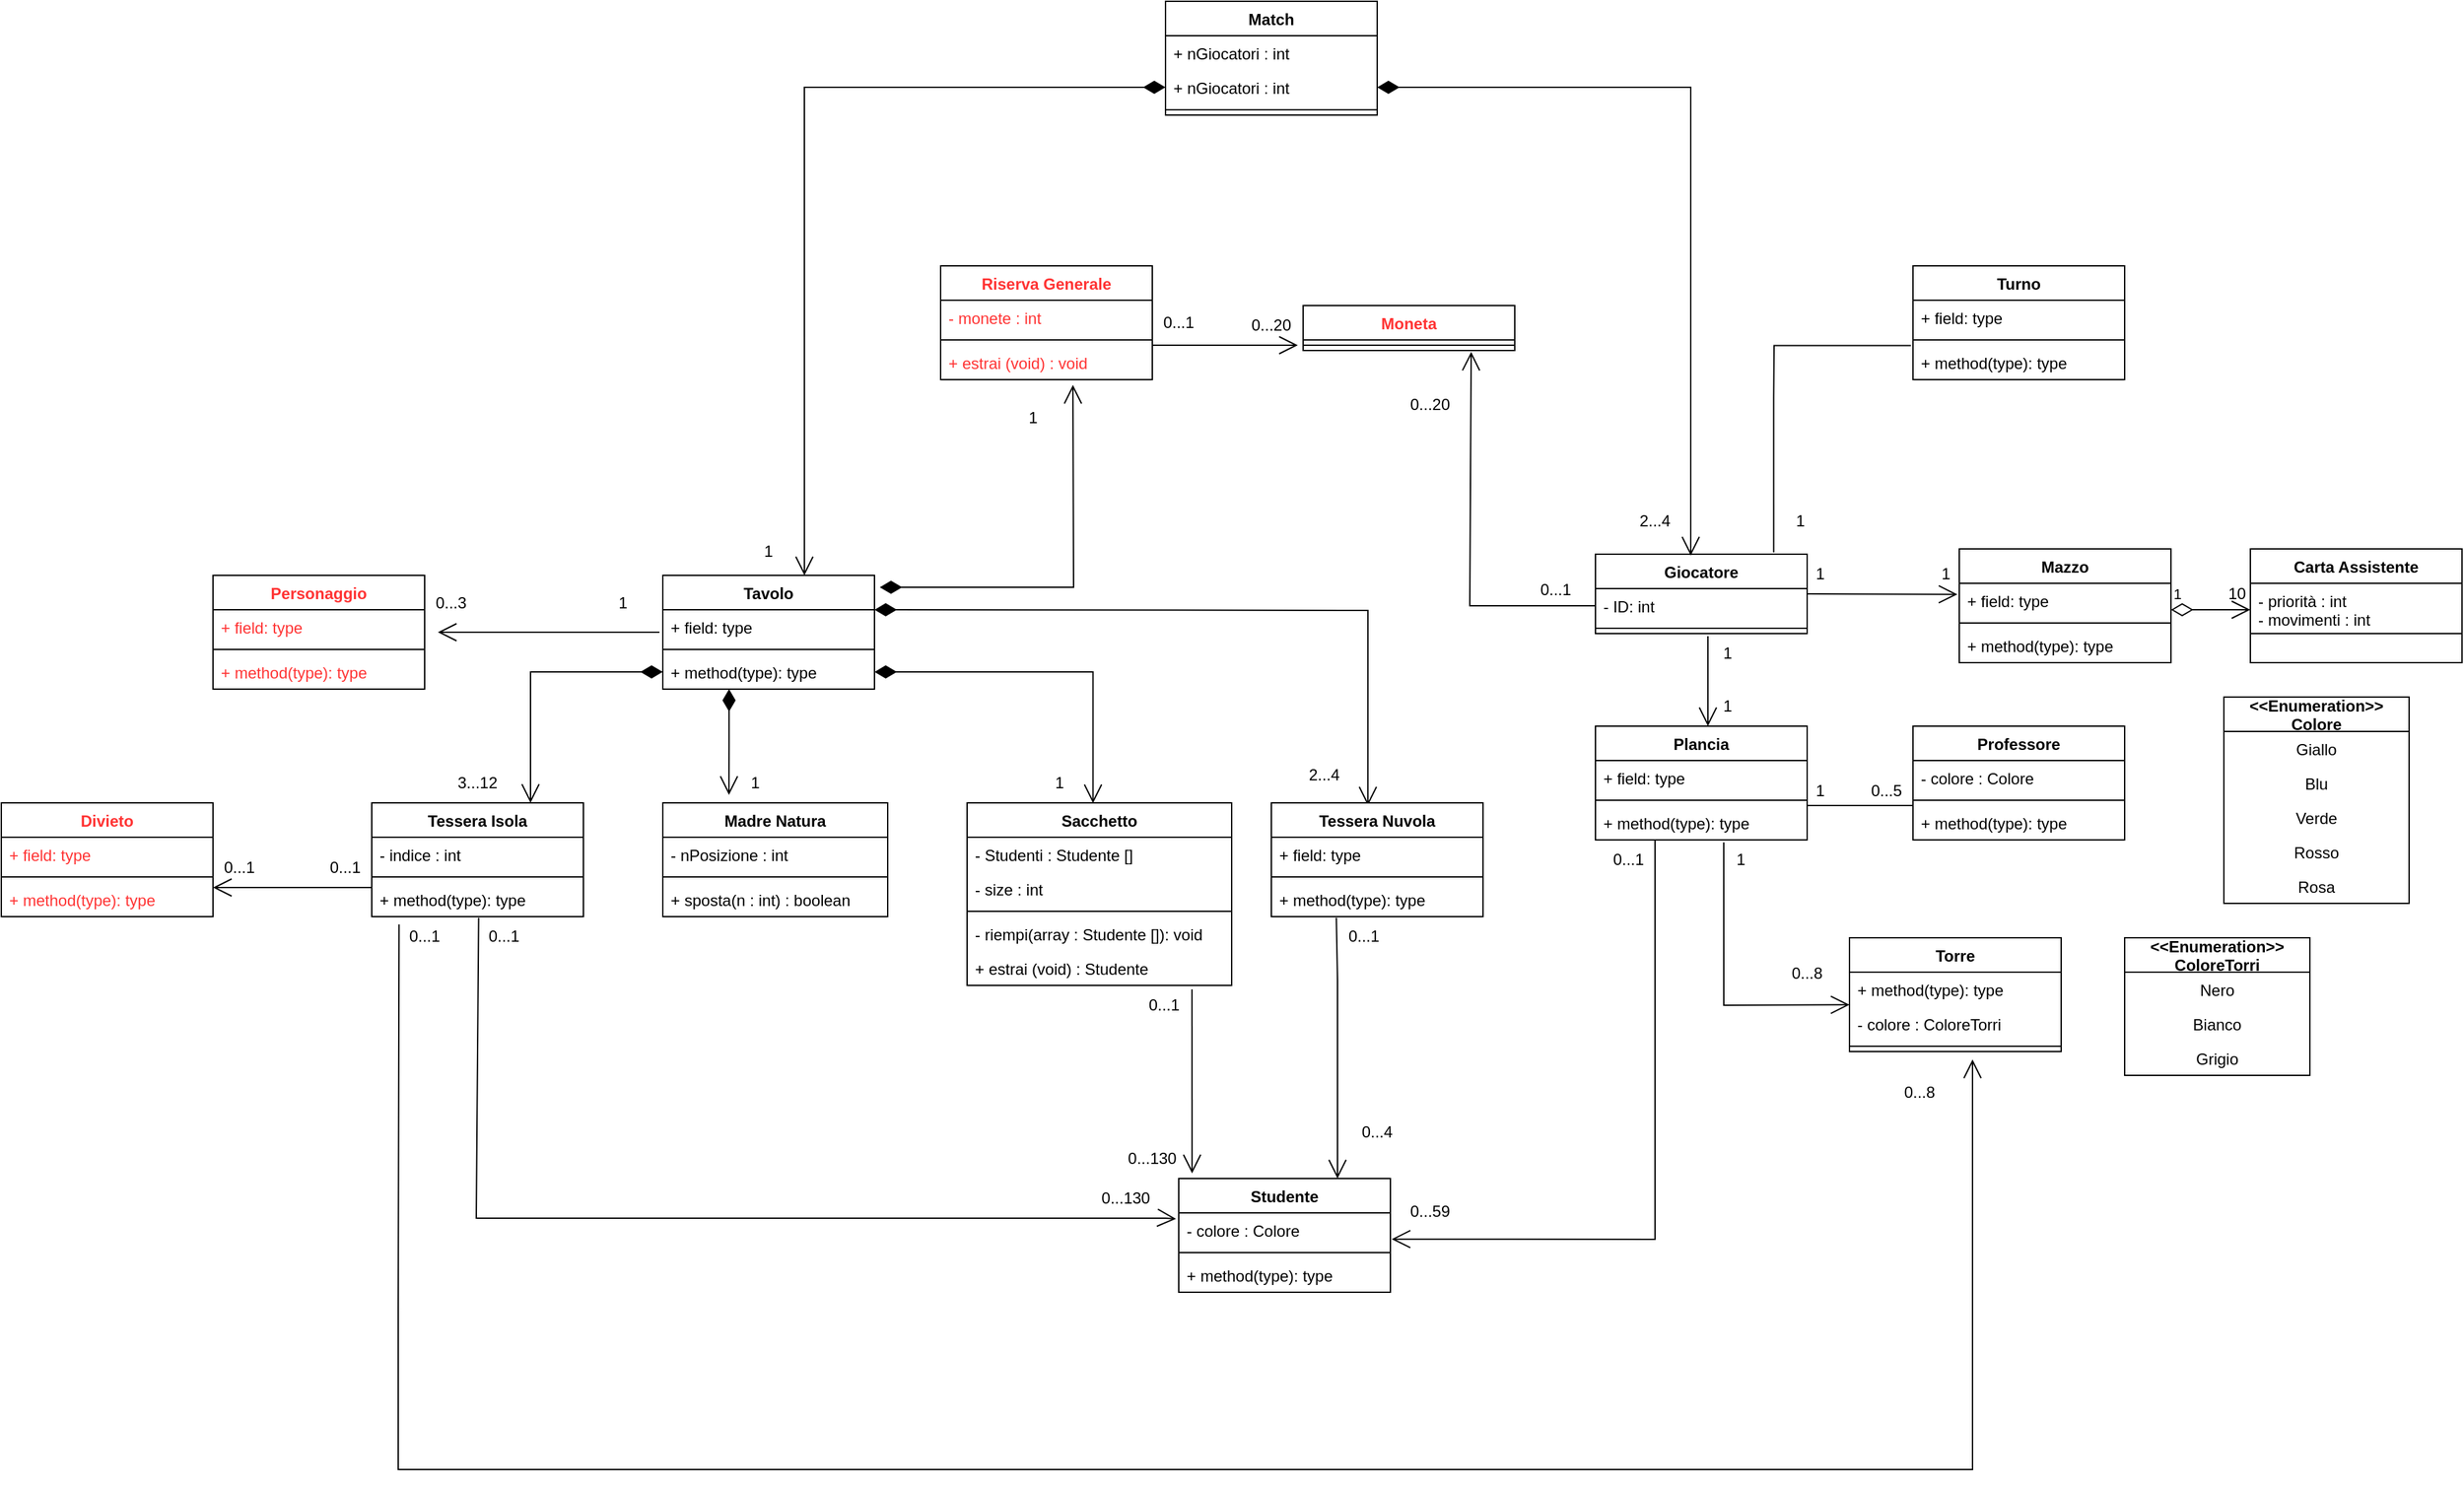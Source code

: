 <mxfile version="17.1.2" type="device"><diagram id="C5RBs43oDa-KdzZeNtuy" name="Page-1"><mxGraphModel dx="1792" dy="1717" grid="1" gridSize="10" guides="1" tooltips="1" connect="1" arrows="1" fold="1" page="1" pageScale="1" pageWidth="827" pageHeight="1169" math="0" shadow="0"><root><mxCell id="WIyWlLk6GJQsqaUBKTNV-0"/><mxCell id="WIyWlLk6GJQsqaUBKTNV-1" parent="WIyWlLk6GJQsqaUBKTNV-0"/><mxCell id="Q98IKZ2Oshfw9imRWZN8-37" value="&lt;&lt;Enumeration&gt;&gt;&#xa;ColoreTorri" style="swimlane;fontStyle=1;childLayout=stackLayout;horizontal=1;startSize=26;fillColor=none;horizontalStack=0;resizeParent=1;resizeParentMax=0;resizeLast=0;collapsible=1;marginBottom=0;" vertex="1" parent="WIyWlLk6GJQsqaUBKTNV-1"><mxGeometry x="875" y="-292" width="140" height="104" as="geometry"/></mxCell><mxCell id="Q98IKZ2Oshfw9imRWZN8-38" value="Nero" style="text;strokeColor=none;fillColor=none;align=center;verticalAlign=top;spacingLeft=4;spacingRight=4;overflow=hidden;rotatable=0;points=[[0,0.5],[1,0.5]];portConstraint=eastwest;" vertex="1" parent="Q98IKZ2Oshfw9imRWZN8-37"><mxGeometry y="26" width="140" height="26" as="geometry"/></mxCell><mxCell id="Q98IKZ2Oshfw9imRWZN8-39" value="Bianco" style="text;strokeColor=none;fillColor=none;align=center;verticalAlign=top;spacingLeft=4;spacingRight=4;overflow=hidden;rotatable=0;points=[[0,0.5],[1,0.5]];portConstraint=eastwest;" vertex="1" parent="Q98IKZ2Oshfw9imRWZN8-37"><mxGeometry y="52" width="140" height="26" as="geometry"/></mxCell><mxCell id="Q98IKZ2Oshfw9imRWZN8-40" value="Grigio" style="text;strokeColor=none;fillColor=none;align=center;verticalAlign=top;spacingLeft=4;spacingRight=4;overflow=hidden;rotatable=0;points=[[0,0.5],[1,0.5]];portConstraint=eastwest;" vertex="1" parent="Q98IKZ2Oshfw9imRWZN8-37"><mxGeometry y="78" width="140" height="26" as="geometry"/></mxCell><mxCell id="Q98IKZ2Oshfw9imRWZN8-57" value="Studente" style="swimlane;fontStyle=1;align=center;verticalAlign=top;childLayout=stackLayout;horizontal=1;startSize=26;horizontalStack=0;resizeParent=1;resizeParentMax=0;resizeLast=0;collapsible=1;marginBottom=0;" vertex="1" parent="WIyWlLk6GJQsqaUBKTNV-1"><mxGeometry x="160" y="-110" width="160" height="86" as="geometry"/></mxCell><mxCell id="Q98IKZ2Oshfw9imRWZN8-58" value="- colore : Colore" style="text;strokeColor=none;fillColor=none;align=left;verticalAlign=top;spacingLeft=4;spacingRight=4;overflow=hidden;rotatable=0;points=[[0,0.5],[1,0.5]];portConstraint=eastwest;" vertex="1" parent="Q98IKZ2Oshfw9imRWZN8-57"><mxGeometry y="26" width="160" height="26" as="geometry"/></mxCell><mxCell id="Q98IKZ2Oshfw9imRWZN8-59" value="" style="line;strokeWidth=1;fillColor=none;align=left;verticalAlign=middle;spacingTop=-1;spacingLeft=3;spacingRight=3;rotatable=0;labelPosition=right;points=[];portConstraint=eastwest;" vertex="1" parent="Q98IKZ2Oshfw9imRWZN8-57"><mxGeometry y="52" width="160" height="8" as="geometry"/></mxCell><mxCell id="Q98IKZ2Oshfw9imRWZN8-60" value="+ method(type): type" style="text;strokeColor=none;fillColor=none;align=left;verticalAlign=top;spacingLeft=4;spacingRight=4;overflow=hidden;rotatable=0;points=[[0,0.5],[1,0.5]];portConstraint=eastwest;" vertex="1" parent="Q98IKZ2Oshfw9imRWZN8-57"><mxGeometry y="60" width="160" height="26" as="geometry"/></mxCell><mxCell id="Q98IKZ2Oshfw9imRWZN8-41" value="&lt;&lt;Enumeration&gt;&gt;&#xa;Colore" style="swimlane;fontStyle=1;childLayout=stackLayout;horizontal=1;startSize=26;fillColor=none;horizontalStack=0;resizeParent=1;resizeParentMax=0;resizeLast=0;collapsible=1;marginBottom=0;" vertex="1" parent="WIyWlLk6GJQsqaUBKTNV-1"><mxGeometry x="950" y="-474" width="140" height="156" as="geometry"/></mxCell><mxCell id="Q98IKZ2Oshfw9imRWZN8-42" value="Giallo" style="text;strokeColor=none;fillColor=none;align=center;verticalAlign=top;spacingLeft=4;spacingRight=4;overflow=hidden;rotatable=0;points=[[0,0.5],[1,0.5]];portConstraint=eastwest;" vertex="1" parent="Q98IKZ2Oshfw9imRWZN8-41"><mxGeometry y="26" width="140" height="26" as="geometry"/></mxCell><mxCell id="Q98IKZ2Oshfw9imRWZN8-46" value="Blu" style="text;strokeColor=none;fillColor=none;align=center;verticalAlign=top;spacingLeft=4;spacingRight=4;overflow=hidden;rotatable=0;points=[[0,0.5],[1,0.5]];portConstraint=eastwest;" vertex="1" parent="Q98IKZ2Oshfw9imRWZN8-41"><mxGeometry y="52" width="140" height="26" as="geometry"/></mxCell><mxCell id="Q98IKZ2Oshfw9imRWZN8-47" value="Verde" style="text;strokeColor=none;fillColor=none;align=center;verticalAlign=top;spacingLeft=4;spacingRight=4;overflow=hidden;rotatable=0;points=[[0,0.5],[1,0.5]];portConstraint=eastwest;" vertex="1" parent="Q98IKZ2Oshfw9imRWZN8-41"><mxGeometry y="78" width="140" height="26" as="geometry"/></mxCell><mxCell id="Q98IKZ2Oshfw9imRWZN8-48" value="Rosso" style="text;strokeColor=none;fillColor=none;align=center;verticalAlign=top;spacingLeft=4;spacingRight=4;overflow=hidden;rotatable=0;points=[[0,0.5],[1,0.5]];portConstraint=eastwest;" vertex="1" parent="Q98IKZ2Oshfw9imRWZN8-41"><mxGeometry y="104" width="140" height="26" as="geometry"/></mxCell><mxCell id="Q98IKZ2Oshfw9imRWZN8-43" value="Rosa" style="text;strokeColor=none;fillColor=none;align=center;verticalAlign=top;spacingLeft=4;spacingRight=4;overflow=hidden;rotatable=0;points=[[0,0.5],[1,0.5]];portConstraint=eastwest;" vertex="1" parent="Q98IKZ2Oshfw9imRWZN8-41"><mxGeometry y="130" width="140" height="26" as="geometry"/></mxCell><mxCell id="Q98IKZ2Oshfw9imRWZN8-142" value="Match" style="swimlane;fontStyle=1;align=center;verticalAlign=top;childLayout=stackLayout;horizontal=1;startSize=26;horizontalStack=0;resizeParent=1;resizeParentMax=0;resizeLast=0;collapsible=1;marginBottom=0;" vertex="1" parent="WIyWlLk6GJQsqaUBKTNV-1"><mxGeometry x="150" y="-1000" width="160" height="86" as="geometry"/></mxCell><mxCell id="Q98IKZ2Oshfw9imRWZN8-227" value="+ nGiocatori : int" style="text;strokeColor=none;fillColor=none;align=left;verticalAlign=top;spacingLeft=4;spacingRight=4;overflow=hidden;rotatable=0;points=[[0,0.5],[1,0.5]];portConstraint=eastwest;" vertex="1" parent="Q98IKZ2Oshfw9imRWZN8-142"><mxGeometry y="26" width="160" height="26" as="geometry"/></mxCell><mxCell id="Q98IKZ2Oshfw9imRWZN8-143" value="+ nGiocatori : int" style="text;strokeColor=none;fillColor=none;align=left;verticalAlign=top;spacingLeft=4;spacingRight=4;overflow=hidden;rotatable=0;points=[[0,0.5],[1,0.5]];portConstraint=eastwest;" vertex="1" parent="Q98IKZ2Oshfw9imRWZN8-142"><mxGeometry y="52" width="160" height="26" as="geometry"/></mxCell><mxCell id="Q98IKZ2Oshfw9imRWZN8-144" value="" style="line;strokeWidth=1;fillColor=none;align=left;verticalAlign=middle;spacingTop=-1;spacingLeft=3;spacingRight=3;rotatable=0;labelPosition=right;points=[];portConstraint=eastwest;" vertex="1" parent="Q98IKZ2Oshfw9imRWZN8-142"><mxGeometry y="78" width="160" height="8" as="geometry"/></mxCell><mxCell id="Q98IKZ2Oshfw9imRWZN8-149" value="" style="group" vertex="1" connectable="0" parent="WIyWlLk6GJQsqaUBKTNV-1"><mxGeometry x="-450" y="-610" width="700" height="354" as="geometry"/></mxCell><mxCell id="Q98IKZ2Oshfw9imRWZN8-8" value="Sacchetto" style="swimlane;fontStyle=1;align=center;verticalAlign=top;childLayout=stackLayout;horizontal=1;startSize=26;horizontalStack=0;resizeParent=1;resizeParentMax=0;resizeLast=0;collapsible=1;marginBottom=0;" vertex="1" parent="Q98IKZ2Oshfw9imRWZN8-149"><mxGeometry x="450" y="216" width="200" height="138" as="geometry"><mxRectangle x="180" y="420" width="90" height="26" as="alternateBounds"/></mxGeometry></mxCell><mxCell id="Q98IKZ2Oshfw9imRWZN8-141" value="- Studenti : Studente []" style="text;strokeColor=none;fillColor=none;align=left;verticalAlign=top;spacingLeft=4;spacingRight=4;overflow=hidden;rotatable=0;points=[[0,0.5],[1,0.5]];portConstraint=eastwest;" vertex="1" parent="Q98IKZ2Oshfw9imRWZN8-8"><mxGeometry y="26" width="200" height="26" as="geometry"/></mxCell><mxCell id="Q98IKZ2Oshfw9imRWZN8-9" value="- size : int" style="text;strokeColor=none;fillColor=none;align=left;verticalAlign=top;spacingLeft=4;spacingRight=4;overflow=hidden;rotatable=0;points=[[0,0.5],[1,0.5]];portConstraint=eastwest;" vertex="1" parent="Q98IKZ2Oshfw9imRWZN8-8"><mxGeometry y="52" width="200" height="26" as="geometry"/></mxCell><mxCell id="Q98IKZ2Oshfw9imRWZN8-10" value="" style="line;strokeWidth=1;fillColor=none;align=left;verticalAlign=middle;spacingTop=-1;spacingLeft=3;spacingRight=3;rotatable=0;labelPosition=right;points=[];portConstraint=eastwest;" vertex="1" parent="Q98IKZ2Oshfw9imRWZN8-8"><mxGeometry y="78" width="200" height="8" as="geometry"/></mxCell><mxCell id="Q98IKZ2Oshfw9imRWZN8-12" value="- riempi(array : Studente []): void" style="text;strokeColor=none;fillColor=none;align=left;verticalAlign=top;spacingLeft=4;spacingRight=4;overflow=hidden;rotatable=0;points=[[0,0.5],[1,0.5]];portConstraint=eastwest;" vertex="1" parent="Q98IKZ2Oshfw9imRWZN8-8"><mxGeometry y="86" width="200" height="26" as="geometry"/></mxCell><mxCell id="Q98IKZ2Oshfw9imRWZN8-11" value="+ estrai (void) : Studente" style="text;strokeColor=none;fillColor=none;align=left;verticalAlign=top;spacingLeft=4;spacingRight=4;overflow=hidden;rotatable=0;points=[[0,0.5],[1,0.5]];portConstraint=eastwest;" vertex="1" parent="Q98IKZ2Oshfw9imRWZN8-8"><mxGeometry y="112" width="200" height="26" as="geometry"/></mxCell><mxCell id="Q98IKZ2Oshfw9imRWZN8-49" value="Tavolo" style="swimlane;fontStyle=1;align=center;verticalAlign=top;childLayout=stackLayout;horizontal=1;startSize=26;horizontalStack=0;resizeParent=1;resizeParentMax=0;resizeLast=0;collapsible=1;marginBottom=0;" vertex="1" parent="Q98IKZ2Oshfw9imRWZN8-149"><mxGeometry x="220" y="44" width="160" height="86" as="geometry"/></mxCell><mxCell id="Q98IKZ2Oshfw9imRWZN8-50" value="+ field: type" style="text;strokeColor=none;fillColor=none;align=left;verticalAlign=top;spacingLeft=4;spacingRight=4;overflow=hidden;rotatable=0;points=[[0,0.5],[1,0.5]];portConstraint=eastwest;" vertex="1" parent="Q98IKZ2Oshfw9imRWZN8-49"><mxGeometry y="26" width="160" height="26" as="geometry"/></mxCell><mxCell id="Q98IKZ2Oshfw9imRWZN8-51" value="" style="line;strokeWidth=1;fillColor=none;align=left;verticalAlign=middle;spacingTop=-1;spacingLeft=3;spacingRight=3;rotatable=0;labelPosition=right;points=[];portConstraint=eastwest;" vertex="1" parent="Q98IKZ2Oshfw9imRWZN8-49"><mxGeometry y="52" width="160" height="8" as="geometry"/></mxCell><mxCell id="Q98IKZ2Oshfw9imRWZN8-52" value="+ method(type): type" style="text;strokeColor=none;fillColor=none;align=left;verticalAlign=top;spacingLeft=4;spacingRight=4;overflow=hidden;rotatable=0;points=[[0,0.5],[1,0.5]];portConstraint=eastwest;" vertex="1" parent="Q98IKZ2Oshfw9imRWZN8-49"><mxGeometry y="60" width="160" height="26" as="geometry"/></mxCell><mxCell id="Q98IKZ2Oshfw9imRWZN8-53" value="Tessera Isola&#xa;" style="swimlane;fontStyle=1;align=center;verticalAlign=top;childLayout=stackLayout;horizontal=1;startSize=26;horizontalStack=0;resizeParent=1;resizeParentMax=0;resizeLast=0;collapsible=1;marginBottom=0;" vertex="1" parent="Q98IKZ2Oshfw9imRWZN8-149"><mxGeometry y="216" width="160" height="86" as="geometry"/></mxCell><mxCell id="Q98IKZ2Oshfw9imRWZN8-54" value="- indice : int" style="text;strokeColor=none;fillColor=none;align=left;verticalAlign=top;spacingLeft=4;spacingRight=4;overflow=hidden;rotatable=0;points=[[0,0.5],[1,0.5]];portConstraint=eastwest;" vertex="1" parent="Q98IKZ2Oshfw9imRWZN8-53"><mxGeometry y="26" width="160" height="26" as="geometry"/></mxCell><mxCell id="Q98IKZ2Oshfw9imRWZN8-55" value="" style="line;strokeWidth=1;fillColor=none;align=left;verticalAlign=middle;spacingTop=-1;spacingLeft=3;spacingRight=3;rotatable=0;labelPosition=right;points=[];portConstraint=eastwest;" vertex="1" parent="Q98IKZ2Oshfw9imRWZN8-53"><mxGeometry y="52" width="160" height="8" as="geometry"/></mxCell><mxCell id="Q98IKZ2Oshfw9imRWZN8-56" value="+ method(type): type" style="text;strokeColor=none;fillColor=none;align=left;verticalAlign=top;spacingLeft=4;spacingRight=4;overflow=hidden;rotatable=0;points=[[0,0.5],[1,0.5]];portConstraint=eastwest;" vertex="1" parent="Q98IKZ2Oshfw9imRWZN8-53"><mxGeometry y="60" width="160" height="26" as="geometry"/></mxCell><mxCell id="Q98IKZ2Oshfw9imRWZN8-18" value="Madre Natura" style="swimlane;fontStyle=1;align=center;verticalAlign=top;childLayout=stackLayout;horizontal=1;startSize=26;horizontalStack=0;resizeParent=1;resizeParentMax=0;resizeLast=0;collapsible=1;marginBottom=0;" vertex="1" parent="Q98IKZ2Oshfw9imRWZN8-149"><mxGeometry x="220" y="216" width="170" height="86" as="geometry"/></mxCell><mxCell id="Q98IKZ2Oshfw9imRWZN8-19" value="- nPosizione : int" style="text;strokeColor=none;fillColor=none;align=left;verticalAlign=top;spacingLeft=4;spacingRight=4;overflow=hidden;rotatable=0;points=[[0,0.5],[1,0.5]];portConstraint=eastwest;" vertex="1" parent="Q98IKZ2Oshfw9imRWZN8-18"><mxGeometry y="26" width="170" height="26" as="geometry"/></mxCell><mxCell id="Q98IKZ2Oshfw9imRWZN8-20" value="" style="line;strokeWidth=1;fillColor=none;align=left;verticalAlign=middle;spacingTop=-1;spacingLeft=3;spacingRight=3;rotatable=0;labelPosition=right;points=[];portConstraint=eastwest;" vertex="1" parent="Q98IKZ2Oshfw9imRWZN8-18"><mxGeometry y="52" width="170" height="8" as="geometry"/></mxCell><mxCell id="Q98IKZ2Oshfw9imRWZN8-21" value="+ sposta(n : int) : boolean" style="text;strokeColor=none;fillColor=none;align=left;verticalAlign=top;spacingLeft=4;spacingRight=4;overflow=hidden;rotatable=0;points=[[0,0.5],[1,0.5]];portConstraint=eastwest;" vertex="1" parent="Q98IKZ2Oshfw9imRWZN8-18"><mxGeometry y="60" width="170" height="26" as="geometry"/></mxCell><mxCell id="Q98IKZ2Oshfw9imRWZN8-99" value="1" style="text;html=1;strokeColor=none;fillColor=none;align=center;verticalAlign=middle;whiteSpace=wrap;rounded=0;" vertex="1" parent="Q98IKZ2Oshfw9imRWZN8-149"><mxGeometry x="260" y="186" width="60" height="30" as="geometry"/></mxCell><mxCell id="Q98IKZ2Oshfw9imRWZN8-103" value="3...12" style="text;html=1;strokeColor=none;fillColor=none;align=center;verticalAlign=middle;whiteSpace=wrap;rounded=0;" vertex="1" parent="Q98IKZ2Oshfw9imRWZN8-149"><mxGeometry x="50" y="186" width="60" height="30" as="geometry"/></mxCell><mxCell id="Q98IKZ2Oshfw9imRWZN8-134" value="" style="endArrow=open;html=1;endSize=12;startArrow=diamondThin;startSize=14;startFill=1;edgeStyle=orthogonalEdgeStyle;align=left;verticalAlign=bottom;rounded=0;entryX=0.75;entryY=0;entryDx=0;entryDy=0;exitX=0;exitY=0.5;exitDx=0;exitDy=0;" edge="1" parent="Q98IKZ2Oshfw9imRWZN8-149" source="Q98IKZ2Oshfw9imRWZN8-52" target="Q98IKZ2Oshfw9imRWZN8-53"><mxGeometry x="-1" y="3" relative="1" as="geometry"><mxPoint x="20" y="72" as="sourcePoint"/><mxPoint x="120" y="210" as="targetPoint"/></mxGeometry></mxCell><mxCell id="Q98IKZ2Oshfw9imRWZN8-136" value="" style="endArrow=open;html=1;endSize=12;startArrow=diamondThin;startSize=14;startFill=1;edgeStyle=orthogonalEdgeStyle;align=left;verticalAlign=bottom;rounded=0;exitX=0.313;exitY=1;exitDx=0;exitDy=0;exitPerimeter=0;" edge="1" parent="Q98IKZ2Oshfw9imRWZN8-149" source="Q98IKZ2Oshfw9imRWZN8-52"><mxGeometry x="-1" y="3" relative="1" as="geometry"><mxPoint x="230" y="160" as="sourcePoint"/><mxPoint x="270" y="210" as="targetPoint"/><Array as="points"><mxPoint x="270" y="170"/><mxPoint x="270" y="170"/></Array></mxGeometry></mxCell><mxCell id="Q98IKZ2Oshfw9imRWZN8-137" value="" style="endArrow=open;html=1;endSize=12;startArrow=diamondThin;startSize=14;startFill=1;edgeStyle=orthogonalEdgeStyle;align=left;verticalAlign=bottom;rounded=0;exitX=1;exitY=0.5;exitDx=0;exitDy=0;entryX=0.476;entryY=0.002;entryDx=0;entryDy=0;entryPerimeter=0;" edge="1" parent="Q98IKZ2Oshfw9imRWZN8-149" source="Q98IKZ2Oshfw9imRWZN8-52" target="Q98IKZ2Oshfw9imRWZN8-8"><mxGeometry x="-1" y="3" relative="1" as="geometry"><mxPoint x="420" y="140" as="sourcePoint"/><mxPoint x="580" y="140" as="targetPoint"/></mxGeometry></mxCell><mxCell id="Q98IKZ2Oshfw9imRWZN8-138" value="1" style="text;html=1;strokeColor=none;fillColor=none;align=center;verticalAlign=middle;whiteSpace=wrap;rounded=0;" vertex="1" parent="Q98IKZ2Oshfw9imRWZN8-149"><mxGeometry x="490" y="186" width="60" height="30" as="geometry"/></mxCell><mxCell id="Q98IKZ2Oshfw9imRWZN8-139" value="" style="endArrow=open;html=1;endSize=12;startArrow=diamondThin;startSize=14;startFill=1;edgeStyle=orthogonalEdgeStyle;align=left;verticalAlign=bottom;rounded=0;entryX=0.456;entryY=0.023;entryDx=0;entryDy=0;entryPerimeter=0;" edge="1" parent="Q98IKZ2Oshfw9imRWZN8-149" target="Q98IKZ2Oshfw9imRWZN8-65"><mxGeometry x="-1" y="3" relative="1" as="geometry"><mxPoint x="380" y="70" as="sourcePoint"/><mxPoint x="540" y="70" as="targetPoint"/></mxGeometry></mxCell><mxCell id="Q98IKZ2Oshfw9imRWZN8-156" value="0...1" style="text;html=1;strokeColor=none;fillColor=none;align=center;verticalAlign=middle;whiteSpace=wrap;rounded=0;" vertex="1" parent="Q98IKZ2Oshfw9imRWZN8-149"><mxGeometry x="70" y="302" width="60" height="30" as="geometry"/></mxCell><mxCell id="Q98IKZ2Oshfw9imRWZN8-172" value="1" style="text;html=1;strokeColor=none;fillColor=none;align=center;verticalAlign=middle;whiteSpace=wrap;rounded=0;" vertex="1" parent="Q98IKZ2Oshfw9imRWZN8-149"><mxGeometry x="270" y="11" width="60" height="30" as="geometry"/></mxCell><mxCell id="Q98IKZ2Oshfw9imRWZN8-193" value="Personaggio" style="swimlane;fontStyle=1;align=center;verticalAlign=top;childLayout=stackLayout;horizontal=1;startSize=26;horizontalStack=0;resizeParent=1;resizeParentMax=0;resizeLast=0;collapsible=1;marginBottom=0;fontColor=#FF3333;" vertex="1" parent="Q98IKZ2Oshfw9imRWZN8-149"><mxGeometry x="-120" y="44" width="160" height="86" as="geometry"/></mxCell><mxCell id="Q98IKZ2Oshfw9imRWZN8-194" value="+ field: type" style="text;strokeColor=none;fillColor=none;align=left;verticalAlign=top;spacingLeft=4;spacingRight=4;overflow=hidden;rotatable=0;points=[[0,0.5],[1,0.5]];portConstraint=eastwest;fontColor=#FF3333;" vertex="1" parent="Q98IKZ2Oshfw9imRWZN8-193"><mxGeometry y="26" width="160" height="26" as="geometry"/></mxCell><mxCell id="Q98IKZ2Oshfw9imRWZN8-195" value="" style="line;strokeWidth=1;fillColor=none;align=left;verticalAlign=middle;spacingTop=-1;spacingLeft=3;spacingRight=3;rotatable=0;labelPosition=right;points=[];portConstraint=eastwest;fontColor=#FF3333;" vertex="1" parent="Q98IKZ2Oshfw9imRWZN8-193"><mxGeometry y="52" width="160" height="8" as="geometry"/></mxCell><mxCell id="Q98IKZ2Oshfw9imRWZN8-196" value="+ method(type): type" style="text;strokeColor=none;fillColor=none;align=left;verticalAlign=top;spacingLeft=4;spacingRight=4;overflow=hidden;rotatable=0;points=[[0,0.5],[1,0.5]];portConstraint=eastwest;fontColor=#FF3333;" vertex="1" parent="Q98IKZ2Oshfw9imRWZN8-193"><mxGeometry y="60" width="160" height="26" as="geometry"/></mxCell><mxCell id="Q98IKZ2Oshfw9imRWZN8-197" value="" style="endArrow=open;endFill=1;endSize=12;html=1;rounded=0;fontColor=#FF3333;exitX=-0.016;exitY=0.654;exitDx=0;exitDy=0;exitPerimeter=0;" edge="1" parent="Q98IKZ2Oshfw9imRWZN8-149" source="Q98IKZ2Oshfw9imRWZN8-50"><mxGeometry width="160" relative="1" as="geometry"><mxPoint x="187" y="86.29" as="sourcePoint"/><mxPoint x="50" y="87" as="targetPoint"/></mxGeometry></mxCell><mxCell id="Q98IKZ2Oshfw9imRWZN8-198" value="0...3" style="text;html=1;strokeColor=none;fillColor=none;align=center;verticalAlign=middle;whiteSpace=wrap;rounded=0;fontColor=#000000;" vertex="1" parent="Q98IKZ2Oshfw9imRWZN8-149"><mxGeometry x="30" y="50" width="60" height="30" as="geometry"/></mxCell><mxCell id="Q98IKZ2Oshfw9imRWZN8-200" value="1" style="text;html=1;strokeColor=none;fillColor=none;align=center;verticalAlign=middle;whiteSpace=wrap;rounded=0;fontColor=#000000;" vertex="1" parent="Q98IKZ2Oshfw9imRWZN8-149"><mxGeometry x="160" y="50" width="60" height="30" as="geometry"/></mxCell><mxCell id="Q98IKZ2Oshfw9imRWZN8-218" value="0...1" style="text;html=1;strokeColor=none;fillColor=none;align=center;verticalAlign=middle;whiteSpace=wrap;rounded=0;fontColor=#000000;" vertex="1" parent="Q98IKZ2Oshfw9imRWZN8-149"><mxGeometry x="10" y="302" width="60" height="30" as="geometry"/></mxCell><mxCell id="Q98IKZ2Oshfw9imRWZN8-65" value="Tessera Nuvola&#xa;" style="swimlane;fontStyle=1;align=center;verticalAlign=top;childLayout=stackLayout;horizontal=1;startSize=26;horizontalStack=0;resizeParent=1;resizeParentMax=0;resizeLast=0;collapsible=1;marginBottom=0;" vertex="1" parent="WIyWlLk6GJQsqaUBKTNV-1"><mxGeometry x="230" y="-394" width="160" height="86" as="geometry"/></mxCell><mxCell id="Q98IKZ2Oshfw9imRWZN8-66" value="+ field: type" style="text;strokeColor=none;fillColor=none;align=left;verticalAlign=top;spacingLeft=4;spacingRight=4;overflow=hidden;rotatable=0;points=[[0,0.5],[1,0.5]];portConstraint=eastwest;" vertex="1" parent="Q98IKZ2Oshfw9imRWZN8-65"><mxGeometry y="26" width="160" height="26" as="geometry"/></mxCell><mxCell id="Q98IKZ2Oshfw9imRWZN8-67" value="" style="line;strokeWidth=1;fillColor=none;align=left;verticalAlign=middle;spacingTop=-1;spacingLeft=3;spacingRight=3;rotatable=0;labelPosition=right;points=[];portConstraint=eastwest;" vertex="1" parent="Q98IKZ2Oshfw9imRWZN8-65"><mxGeometry y="52" width="160" height="8" as="geometry"/></mxCell><mxCell id="Q98IKZ2Oshfw9imRWZN8-68" value="+ method(type): type" style="text;strokeColor=none;fillColor=none;align=left;verticalAlign=top;spacingLeft=4;spacingRight=4;overflow=hidden;rotatable=0;points=[[0,0.5],[1,0.5]];portConstraint=eastwest;" vertex="1" parent="Q98IKZ2Oshfw9imRWZN8-65"><mxGeometry y="60" width="160" height="26" as="geometry"/></mxCell><mxCell id="Q98IKZ2Oshfw9imRWZN8-116" value="2...4" style="text;html=1;strokeColor=none;fillColor=none;align=center;verticalAlign=middle;whiteSpace=wrap;rounded=0;" vertex="1" parent="WIyWlLk6GJQsqaUBKTNV-1"><mxGeometry x="240" y="-430" width="60" height="30" as="geometry"/></mxCell><mxCell id="Q98IKZ2Oshfw9imRWZN8-154" value="" style="endArrow=open;endFill=1;endSize=12;html=1;rounded=0;entryX=-0.013;entryY=0.172;entryDx=0;entryDy=0;exitX=0.505;exitY=1.032;exitDx=0;exitDy=0;exitPerimeter=0;entryPerimeter=0;" edge="1" parent="WIyWlLk6GJQsqaUBKTNV-1" source="Q98IKZ2Oshfw9imRWZN8-56" target="Q98IKZ2Oshfw9imRWZN8-58"><mxGeometry width="160" relative="1" as="geometry"><mxPoint x="-360" y="-170" as="sourcePoint"/><mxPoint x="-190" y="-170" as="targetPoint"/><Array as="points"><mxPoint x="-371" y="-80"/><mxPoint x="140" y="-80"/><mxPoint x="150" y="-80"/></Array></mxGeometry></mxCell><mxCell id="Q98IKZ2Oshfw9imRWZN8-155" value="0...130" style="text;html=1;strokeColor=none;fillColor=none;align=center;verticalAlign=middle;whiteSpace=wrap;rounded=0;" vertex="1" parent="WIyWlLk6GJQsqaUBKTNV-1"><mxGeometry x="90" y="-110" width="60" height="30" as="geometry"/></mxCell><mxCell id="Q98IKZ2Oshfw9imRWZN8-158" value="" style="endArrow=open;endFill=1;endSize=12;html=1;rounded=0;exitX=0.85;exitY=1.115;exitDx=0;exitDy=0;exitPerimeter=0;entryX=0.063;entryY=-0.045;entryDx=0;entryDy=0;entryPerimeter=0;" edge="1" parent="WIyWlLk6GJQsqaUBKTNV-1" source="Q98IKZ2Oshfw9imRWZN8-11" target="Q98IKZ2Oshfw9imRWZN8-57"><mxGeometry width="160" relative="1" as="geometry"><mxPoint x="50" y="-210" as="sourcePoint"/><mxPoint x="170" y="-140" as="targetPoint"/></mxGeometry></mxCell><mxCell id="Q98IKZ2Oshfw9imRWZN8-159" value="0...1" style="text;html=1;strokeColor=none;fillColor=none;align=center;verticalAlign=middle;whiteSpace=wrap;rounded=0;" vertex="1" parent="WIyWlLk6GJQsqaUBKTNV-1"><mxGeometry x="119" y="-256" width="60" height="30" as="geometry"/></mxCell><mxCell id="Q98IKZ2Oshfw9imRWZN8-160" value="0...130" style="text;html=1;strokeColor=none;fillColor=none;align=center;verticalAlign=middle;whiteSpace=wrap;rounded=0;" vertex="1" parent="WIyWlLk6GJQsqaUBKTNV-1"><mxGeometry x="110" y="-140" width="60" height="30" as="geometry"/></mxCell><mxCell id="Q98IKZ2Oshfw9imRWZN8-161" value="" style="endArrow=open;endFill=1;endSize=12;html=1;rounded=0;entryX=0.75;entryY=0;entryDx=0;entryDy=0;exitX=0.307;exitY=1.032;exitDx=0;exitDy=0;exitPerimeter=0;" edge="1" parent="WIyWlLk6GJQsqaUBKTNV-1" source="Q98IKZ2Oshfw9imRWZN8-68" target="Q98IKZ2Oshfw9imRWZN8-57"><mxGeometry width="160" relative="1" as="geometry"><mxPoint x="280" y="-300" as="sourcePoint"/><mxPoint x="540" y="-260" as="targetPoint"/><Array as="points"><mxPoint x="280" y="-260"/><mxPoint x="280" y="-200"/><mxPoint x="280" y="-160"/></Array></mxGeometry></mxCell><mxCell id="Q98IKZ2Oshfw9imRWZN8-162" value="0...1" style="text;html=1;strokeColor=none;fillColor=none;align=center;verticalAlign=middle;whiteSpace=wrap;rounded=0;" vertex="1" parent="WIyWlLk6GJQsqaUBKTNV-1"><mxGeometry x="270" y="-308" width="60" height="30" as="geometry"/></mxCell><mxCell id="Q98IKZ2Oshfw9imRWZN8-163" value="0...4" style="text;html=1;strokeColor=none;fillColor=none;align=center;verticalAlign=middle;whiteSpace=wrap;rounded=0;" vertex="1" parent="WIyWlLk6GJQsqaUBKTNV-1"><mxGeometry x="280" y="-160" width="60" height="30" as="geometry"/></mxCell><mxCell id="Q98IKZ2Oshfw9imRWZN8-86" value="1" style="text;html=1;strokeColor=none;fillColor=none;align=center;verticalAlign=middle;whiteSpace=wrap;rounded=0;container=0;" vertex="1" parent="WIyWlLk6GJQsqaUBKTNV-1"><mxGeometry x="555" y="-366" width="60" height="30" as="geometry"/></mxCell><mxCell id="Q98IKZ2Oshfw9imRWZN8-14" value="Giocatore" style="swimlane;fontStyle=1;align=center;verticalAlign=top;childLayout=stackLayout;horizontal=1;startSize=26;horizontalStack=0;resizeParent=1;resizeParentMax=0;resizeLast=0;collapsible=1;marginBottom=0;container=0;" vertex="1" parent="WIyWlLk6GJQsqaUBKTNV-1"><mxGeometry x="475" y="-582" width="160" height="60" as="geometry"/></mxCell><mxCell id="Q98IKZ2Oshfw9imRWZN8-22" value="Plancia" style="swimlane;fontStyle=1;align=center;verticalAlign=top;childLayout=stackLayout;horizontal=1;startSize=26;horizontalStack=0;resizeParent=1;resizeParentMax=0;resizeLast=0;collapsible=1;marginBottom=0;container=0;" vertex="1" parent="WIyWlLk6GJQsqaUBKTNV-1"><mxGeometry x="475" y="-452" width="160" height="86" as="geometry"/></mxCell><mxCell id="Q98IKZ2Oshfw9imRWZN8-81" value="1" style="text;html=1;strokeColor=none;fillColor=none;align=center;verticalAlign=middle;whiteSpace=wrap;rounded=0;container=0;" vertex="1" parent="WIyWlLk6GJQsqaUBKTNV-1"><mxGeometry x="545" y="-522" width="60" height="30" as="geometry"/></mxCell><mxCell id="Q98IKZ2Oshfw9imRWZN8-82" value="1" style="text;html=1;strokeColor=none;fillColor=none;align=center;verticalAlign=middle;whiteSpace=wrap;rounded=0;container=0;" vertex="1" parent="WIyWlLk6GJQsqaUBKTNV-1"><mxGeometry x="545" y="-482" width="60" height="30" as="geometry"/></mxCell><mxCell id="Q98IKZ2Oshfw9imRWZN8-27" value="- ID: int" style="text;strokeColor=none;fillColor=none;align=left;verticalAlign=top;spacingLeft=4;spacingRight=4;overflow=hidden;rotatable=0;points=[[0,0.5],[1,0.5]];portConstraint=eastwest;container=0;" vertex="1" parent="WIyWlLk6GJQsqaUBKTNV-1"><mxGeometry x="475" y="-556" width="160" height="26" as="geometry"/></mxCell><mxCell id="Q98IKZ2Oshfw9imRWZN8-16" value="" style="line;strokeWidth=1;fillColor=none;align=left;verticalAlign=middle;spacingTop=-1;spacingLeft=3;spacingRight=3;rotatable=0;labelPosition=right;points=[];portConstraint=eastwest;container=0;" vertex="1" parent="WIyWlLk6GJQsqaUBKTNV-1"><mxGeometry x="475" y="-530" width="160" height="8" as="geometry"/></mxCell><mxCell id="Q98IKZ2Oshfw9imRWZN8-23" value="+ field: type" style="text;strokeColor=none;fillColor=none;align=left;verticalAlign=top;spacingLeft=4;spacingRight=4;overflow=hidden;rotatable=0;points=[[0,0.5],[1,0.5]];portConstraint=eastwest;container=0;" vertex="1" parent="WIyWlLk6GJQsqaUBKTNV-1"><mxGeometry x="475" y="-426" width="160" height="26" as="geometry"/></mxCell><mxCell id="Q98IKZ2Oshfw9imRWZN8-24" value="" style="line;strokeWidth=1;fillColor=none;align=left;verticalAlign=middle;spacingTop=-1;spacingLeft=3;spacingRight=3;rotatable=0;labelPosition=right;points=[];portConstraint=eastwest;container=0;" vertex="1" parent="WIyWlLk6GJQsqaUBKTNV-1"><mxGeometry x="475" y="-400" width="160" height="8" as="geometry"/></mxCell><mxCell id="Q98IKZ2Oshfw9imRWZN8-25" value="+ method(type): type" style="text;strokeColor=none;fillColor=none;align=left;verticalAlign=top;spacingLeft=4;spacingRight=4;overflow=hidden;rotatable=0;points=[[0,0.5],[1,0.5]];portConstraint=eastwest;container=0;" vertex="1" parent="WIyWlLk6GJQsqaUBKTNV-1"><mxGeometry x="475" y="-392" width="160" height="26" as="geometry"/></mxCell><mxCell id="Q98IKZ2Oshfw9imRWZN8-61" value="Professore" style="swimlane;fontStyle=1;align=center;verticalAlign=top;childLayout=stackLayout;horizontal=1;startSize=26;horizontalStack=0;resizeParent=1;resizeParentMax=0;resizeLast=0;collapsible=1;marginBottom=0;container=0;" vertex="1" parent="WIyWlLk6GJQsqaUBKTNV-1"><mxGeometry x="715" y="-452" width="160" height="86" as="geometry"/></mxCell><mxCell id="Q98IKZ2Oshfw9imRWZN8-95" value="" style="line;strokeWidth=1;fillColor=none;align=left;verticalAlign=middle;spacingTop=-1;spacingLeft=3;spacingRight=3;rotatable=0;labelPosition=right;points=[];portConstraint=eastwest;container=0;" vertex="1" parent="WIyWlLk6GJQsqaUBKTNV-1"><mxGeometry x="635" y="-396" width="80" height="8" as="geometry"/></mxCell><mxCell id="Q98IKZ2Oshfw9imRWZN8-96" value="0...5&lt;br&gt;" style="text;html=1;strokeColor=none;fillColor=none;align=center;verticalAlign=middle;whiteSpace=wrap;rounded=0;container=0;" vertex="1" parent="WIyWlLk6GJQsqaUBKTNV-1"><mxGeometry x="665" y="-418" width="60" height="30" as="geometry"/></mxCell><mxCell id="Q98IKZ2Oshfw9imRWZN8-97" value="1&lt;br&gt;" style="text;html=1;strokeColor=none;fillColor=none;align=center;verticalAlign=middle;whiteSpace=wrap;rounded=0;container=0;" vertex="1" parent="WIyWlLk6GJQsqaUBKTNV-1"><mxGeometry x="615" y="-418" width="60" height="30" as="geometry"/></mxCell><mxCell id="Q98IKZ2Oshfw9imRWZN8-85" value="0...8" style="text;html=1;strokeColor=none;fillColor=none;align=center;verticalAlign=middle;whiteSpace=wrap;rounded=0;container=0;" vertex="1" parent="WIyWlLk6GJQsqaUBKTNV-1"><mxGeometry x="605" y="-280" width="60" height="30" as="geometry"/></mxCell><mxCell id="Q98IKZ2Oshfw9imRWZN8-90" value="1" style="text;html=1;strokeColor=none;fillColor=none;align=center;verticalAlign=middle;whiteSpace=wrap;rounded=0;container=0;" vertex="1" parent="WIyWlLk6GJQsqaUBKTNV-1"><mxGeometry x="710" y="-582" width="60" height="30" as="geometry"/></mxCell><mxCell id="Q98IKZ2Oshfw9imRWZN8-133" value="1" style="text;html=1;strokeColor=none;fillColor=none;align=center;verticalAlign=middle;whiteSpace=wrap;rounded=0;container=0;" vertex="1" parent="WIyWlLk6GJQsqaUBKTNV-1"><mxGeometry x="615" y="-582" width="60" height="30" as="geometry"/></mxCell><mxCell id="Q98IKZ2Oshfw9imRWZN8-62" value="- colore : Colore" style="text;strokeColor=none;fillColor=none;align=left;verticalAlign=top;spacingLeft=4;spacingRight=4;overflow=hidden;rotatable=0;points=[[0,0.5],[1,0.5]];portConstraint=eastwest;container=0;" vertex="1" parent="WIyWlLk6GJQsqaUBKTNV-1"><mxGeometry x="715" y="-426" width="160" height="26" as="geometry"/></mxCell><mxCell id="Q98IKZ2Oshfw9imRWZN8-63" value="" style="line;strokeWidth=1;fillColor=none;align=left;verticalAlign=middle;spacingTop=-1;spacingLeft=3;spacingRight=3;rotatable=0;labelPosition=right;points=[];portConstraint=eastwest;container=0;" vertex="1" parent="WIyWlLk6GJQsqaUBKTNV-1"><mxGeometry x="715" y="-400" width="160" height="8" as="geometry"/></mxCell><mxCell id="Q98IKZ2Oshfw9imRWZN8-64" value="+ method(type): type" style="text;strokeColor=none;fillColor=none;align=left;verticalAlign=top;spacingLeft=4;spacingRight=4;overflow=hidden;rotatable=0;points=[[0,0.5],[1,0.5]];portConstraint=eastwest;container=0;" vertex="1" parent="WIyWlLk6GJQsqaUBKTNV-1"><mxGeometry x="715" y="-392" width="160" height="26" as="geometry"/></mxCell><mxCell id="Q98IKZ2Oshfw9imRWZN8-164" value="" style="group" vertex="1" connectable="0" parent="WIyWlLk6GJQsqaUBKTNV-1"><mxGeometry x="667" y="-292" width="160" height="86" as="geometry"/></mxCell><mxCell id="Q98IKZ2Oshfw9imRWZN8-32" value="Torre" style="swimlane;fontStyle=1;align=center;verticalAlign=top;childLayout=stackLayout;horizontal=1;startSize=26;horizontalStack=0;resizeParent=1;resizeParentMax=0;resizeLast=0;collapsible=1;marginBottom=0;container=0;" vertex="1" parent="Q98IKZ2Oshfw9imRWZN8-164"><mxGeometry width="160" height="86" as="geometry"/></mxCell><mxCell id="Q98IKZ2Oshfw9imRWZN8-35" value="+ method(type): type" style="text;strokeColor=none;fillColor=none;align=left;verticalAlign=top;spacingLeft=4;spacingRight=4;overflow=hidden;rotatable=0;points=[[0,0.5],[1,0.5]];portConstraint=eastwest;container=0;" vertex="1" parent="Q98IKZ2Oshfw9imRWZN8-164"><mxGeometry y="26" width="160" height="26" as="geometry"/></mxCell><mxCell id="Q98IKZ2Oshfw9imRWZN8-33" value="- colore : ColoreTorri" style="text;strokeColor=none;fillColor=none;align=left;verticalAlign=top;spacingLeft=4;spacingRight=4;overflow=hidden;rotatable=0;points=[[0,0.5],[1,0.5]];portConstraint=eastwest;container=0;" vertex="1" parent="Q98IKZ2Oshfw9imRWZN8-164"><mxGeometry y="52" width="160" height="26" as="geometry"/></mxCell><mxCell id="Q98IKZ2Oshfw9imRWZN8-34" value="" style="line;strokeWidth=1;fillColor=none;align=left;verticalAlign=middle;spacingTop=-1;spacingLeft=3;spacingRight=3;rotatable=0;labelPosition=right;points=[];portConstraint=eastwest;container=0;" vertex="1" parent="Q98IKZ2Oshfw9imRWZN8-164"><mxGeometry y="78" width="160" height="8" as="geometry"/></mxCell><mxCell id="Q98IKZ2Oshfw9imRWZN8-165" value="" style="endArrow=open;endFill=1;endSize=12;html=1;rounded=0;entryX=1.006;entryY=0.763;entryDx=0;entryDy=0;entryPerimeter=0;" edge="1" parent="WIyWlLk6GJQsqaUBKTNV-1" target="Q98IKZ2Oshfw9imRWZN8-58"><mxGeometry width="160" relative="1" as="geometry"><mxPoint x="520" y="-366" as="sourcePoint"/><mxPoint x="520" y="-76" as="targetPoint"/><Array as="points"><mxPoint x="520" y="-64"/></Array></mxGeometry></mxCell><mxCell id="Q98IKZ2Oshfw9imRWZN8-166" value="0...59" style="text;html=1;strokeColor=none;fillColor=none;align=center;verticalAlign=middle;whiteSpace=wrap;rounded=0;" vertex="1" parent="WIyWlLk6GJQsqaUBKTNV-1"><mxGeometry x="320" y="-100" width="60" height="30" as="geometry"/></mxCell><mxCell id="Q98IKZ2Oshfw9imRWZN8-168" value="0...1" style="text;html=1;strokeColor=none;fillColor=none;align=center;verticalAlign=middle;whiteSpace=wrap;rounded=0;" vertex="1" parent="WIyWlLk6GJQsqaUBKTNV-1"><mxGeometry x="470" y="-366" width="60" height="30" as="geometry"/></mxCell><mxCell id="Q98IKZ2Oshfw9imRWZN8-169" value="" style="endArrow=open;endFill=1;endSize=12;html=1;rounded=0;exitX=0.606;exitY=1.07;exitDx=0;exitDy=0;exitPerimeter=0;" edge="1" parent="WIyWlLk6GJQsqaUBKTNV-1" source="Q98IKZ2Oshfw9imRWZN8-25"><mxGeometry width="160" relative="1" as="geometry"><mxPoint x="590" y="-241" as="sourcePoint"/><mxPoint x="667" y="-241.34" as="targetPoint"/><Array as="points"><mxPoint x="572" y="-241"/></Array></mxGeometry></mxCell><mxCell id="Q98IKZ2Oshfw9imRWZN8-171" value="" style="endArrow=open;html=1;endSize=12;startArrow=diamondThin;startSize=14;startFill=1;edgeStyle=orthogonalEdgeStyle;align=left;verticalAlign=bottom;rounded=0;entryX=0.669;entryY=0;entryDx=0;entryDy=0;entryPerimeter=0;exitX=0;exitY=0.5;exitDx=0;exitDy=0;" edge="1" parent="WIyWlLk6GJQsqaUBKTNV-1" source="Q98IKZ2Oshfw9imRWZN8-143" target="Q98IKZ2Oshfw9imRWZN8-49"><mxGeometry x="-1" y="3" relative="1" as="geometry"><mxPoint x="60" y="-677.5" as="sourcePoint"/><mxPoint x="220" y="-677.5" as="targetPoint"/></mxGeometry></mxCell><mxCell id="Q98IKZ2Oshfw9imRWZN8-173" value="" style="endArrow=open;html=1;endSize=12;startArrow=diamondThin;startSize=14;startFill=1;edgeStyle=orthogonalEdgeStyle;align=left;verticalAlign=bottom;rounded=0;entryX=0.45;entryY=0.017;entryDx=0;entryDy=0;entryPerimeter=0;exitX=1;exitY=0.5;exitDx=0;exitDy=0;" edge="1" parent="WIyWlLk6GJQsqaUBKTNV-1" source="Q98IKZ2Oshfw9imRWZN8-143" target="Q98IKZ2Oshfw9imRWZN8-14"><mxGeometry x="-1" y="3" relative="1" as="geometry"><mxPoint x="310" y="-817.5" as="sourcePoint"/><mxPoint x="470" y="-817.5" as="targetPoint"/></mxGeometry></mxCell><mxCell id="Q98IKZ2Oshfw9imRWZN8-174" value="2...4" style="text;html=1;strokeColor=none;fillColor=none;align=center;verticalAlign=middle;whiteSpace=wrap;rounded=0;" vertex="1" parent="WIyWlLk6GJQsqaUBKTNV-1"><mxGeometry x="490" y="-622" width="60" height="30" as="geometry"/></mxCell><mxCell id="Q98IKZ2Oshfw9imRWZN8-175" value="Turno" style="swimlane;fontStyle=1;align=center;verticalAlign=top;childLayout=stackLayout;horizontal=1;startSize=26;horizontalStack=0;resizeParent=1;resizeParentMax=0;resizeLast=0;collapsible=1;marginBottom=0;" vertex="1" parent="WIyWlLk6GJQsqaUBKTNV-1"><mxGeometry x="715" y="-800" width="160" height="86" as="geometry"/></mxCell><mxCell id="Q98IKZ2Oshfw9imRWZN8-176" value="+ field: type" style="text;strokeColor=none;fillColor=none;align=left;verticalAlign=top;spacingLeft=4;spacingRight=4;overflow=hidden;rotatable=0;points=[[0,0.5],[1,0.5]];portConstraint=eastwest;" vertex="1" parent="Q98IKZ2Oshfw9imRWZN8-175"><mxGeometry y="26" width="160" height="26" as="geometry"/></mxCell><mxCell id="Q98IKZ2Oshfw9imRWZN8-177" value="" style="line;strokeWidth=1;fillColor=none;align=left;verticalAlign=middle;spacingTop=-1;spacingLeft=3;spacingRight=3;rotatable=0;labelPosition=right;points=[];portConstraint=eastwest;" vertex="1" parent="Q98IKZ2Oshfw9imRWZN8-175"><mxGeometry y="52" width="160" height="8" as="geometry"/></mxCell><mxCell id="Q98IKZ2Oshfw9imRWZN8-178" value="+ method(type): type" style="text;strokeColor=none;fillColor=none;align=left;verticalAlign=top;spacingLeft=4;spacingRight=4;overflow=hidden;rotatable=0;points=[[0,0.5],[1,0.5]];portConstraint=eastwest;" vertex="1" parent="Q98IKZ2Oshfw9imRWZN8-175"><mxGeometry y="60" width="160" height="26" as="geometry"/></mxCell><mxCell id="Q98IKZ2Oshfw9imRWZN8-179" value="" style="endArrow=none;html=1;edgeStyle=orthogonalEdgeStyle;rounded=0;exitX=0.842;exitY=-0.022;exitDx=0;exitDy=0;exitPerimeter=0;entryX=-0.01;entryY=0.011;entryDx=0;entryDy=0;entryPerimeter=0;" edge="1" parent="WIyWlLk6GJQsqaUBKTNV-1" source="Q98IKZ2Oshfw9imRWZN8-14" target="Q98IKZ2Oshfw9imRWZN8-178"><mxGeometry relative="1" as="geometry"><mxPoint x="600" y="-700" as="sourcePoint"/><mxPoint x="710" y="-740" as="targetPoint"/><Array as="points"><mxPoint x="610" y="-700"/><mxPoint x="610" y="-740"/></Array></mxGeometry></mxCell><mxCell id="Q98IKZ2Oshfw9imRWZN8-184" value="1" style="text;html=1;strokeColor=none;fillColor=none;align=center;verticalAlign=middle;whiteSpace=wrap;rounded=0;" vertex="1" parent="WIyWlLk6GJQsqaUBKTNV-1"><mxGeometry x="600" y="-622" width="60" height="30" as="geometry"/></mxCell><mxCell id="Q98IKZ2Oshfw9imRWZN8-185" value="Moneta" style="swimlane;fontStyle=1;align=center;verticalAlign=top;childLayout=stackLayout;horizontal=1;startSize=26;horizontalStack=0;resizeParent=1;resizeParentMax=0;resizeLast=0;collapsible=1;marginBottom=0;fontColor=#FF3333;" vertex="1" parent="WIyWlLk6GJQsqaUBKTNV-1"><mxGeometry x="254" y="-770" width="160" height="34" as="geometry"/></mxCell><mxCell id="Q98IKZ2Oshfw9imRWZN8-187" value="" style="line;strokeWidth=1;fillColor=none;align=left;verticalAlign=middle;spacingTop=-1;spacingLeft=3;spacingRight=3;rotatable=0;labelPosition=right;points=[];portConstraint=eastwest;" vertex="1" parent="Q98IKZ2Oshfw9imRWZN8-185"><mxGeometry y="26" width="160" height="8" as="geometry"/></mxCell><mxCell id="Q98IKZ2Oshfw9imRWZN8-189" value="Riserva Generale&#xa;" style="swimlane;fontStyle=1;align=center;verticalAlign=top;childLayout=stackLayout;horizontal=1;startSize=26;horizontalStack=0;resizeParent=1;resizeParentMax=0;resizeLast=0;collapsible=1;marginBottom=0;fontColor=#FF3333;" vertex="1" parent="WIyWlLk6GJQsqaUBKTNV-1"><mxGeometry x="-20" y="-800" width="160" height="86" as="geometry"/></mxCell><mxCell id="Q98IKZ2Oshfw9imRWZN8-190" value="- monete : int" style="text;strokeColor=none;fillColor=none;align=left;verticalAlign=top;spacingLeft=4;spacingRight=4;overflow=hidden;rotatable=0;points=[[0,0.5],[1,0.5]];portConstraint=eastwest;fontColor=#FF3333;" vertex="1" parent="Q98IKZ2Oshfw9imRWZN8-189"><mxGeometry y="26" width="160" height="26" as="geometry"/></mxCell><mxCell id="Q98IKZ2Oshfw9imRWZN8-191" value="" style="line;strokeWidth=1;fillColor=none;align=left;verticalAlign=middle;spacingTop=-1;spacingLeft=3;spacingRight=3;rotatable=0;labelPosition=right;points=[];portConstraint=eastwest;fontColor=#FF3333;" vertex="1" parent="Q98IKZ2Oshfw9imRWZN8-189"><mxGeometry y="52" width="160" height="8" as="geometry"/></mxCell><mxCell id="Q98IKZ2Oshfw9imRWZN8-192" value="+ estrai (void) : void" style="text;strokeColor=none;fillColor=none;align=left;verticalAlign=top;spacingLeft=4;spacingRight=4;overflow=hidden;rotatable=0;points=[[0,0.5],[1,0.5]];portConstraint=eastwest;fontColor=#FF3333;" vertex="1" parent="Q98IKZ2Oshfw9imRWZN8-189"><mxGeometry y="60" width="160" height="26" as="geometry"/></mxCell><mxCell id="Q98IKZ2Oshfw9imRWZN8-201" value="" style="endArrow=open;html=1;endSize=12;startArrow=diamondThin;startSize=14;startFill=1;edgeStyle=orthogonalEdgeStyle;align=left;verticalAlign=bottom;rounded=0;fontColor=#000000;exitX=1.025;exitY=0.105;exitDx=0;exitDy=0;exitPerimeter=0;" edge="1" parent="WIyWlLk6GJQsqaUBKTNV-1" source="Q98IKZ2Oshfw9imRWZN8-49"><mxGeometry x="-1" y="3" relative="1" as="geometry"><mxPoint x="-100" y="-623" as="sourcePoint"/><mxPoint x="80" y="-710" as="targetPoint"/></mxGeometry></mxCell><mxCell id="Q98IKZ2Oshfw9imRWZN8-202" value="1" style="text;html=1;strokeColor=none;fillColor=none;align=center;verticalAlign=middle;whiteSpace=wrap;rounded=0;fontColor=#000000;" vertex="1" parent="WIyWlLk6GJQsqaUBKTNV-1"><mxGeometry x="20" y="-700" width="60" height="30" as="geometry"/></mxCell><mxCell id="Q98IKZ2Oshfw9imRWZN8-204" value="" style="endArrow=open;endFill=1;endSize=12;html=1;rounded=0;fontColor=#000000;" edge="1" parent="WIyWlLk6GJQsqaUBKTNV-1"><mxGeometry width="160" relative="1" as="geometry"><mxPoint x="140" y="-740" as="sourcePoint"/><mxPoint x="250" y="-740" as="targetPoint"/></mxGeometry></mxCell><mxCell id="Q98IKZ2Oshfw9imRWZN8-205" value="0...1" style="text;html=1;strokeColor=none;fillColor=none;align=center;verticalAlign=middle;whiteSpace=wrap;rounded=0;fontColor=#000000;" vertex="1" parent="WIyWlLk6GJQsqaUBKTNV-1"><mxGeometry x="130" y="-772" width="60" height="30" as="geometry"/></mxCell><mxCell id="Q98IKZ2Oshfw9imRWZN8-207" value="0...20" style="text;html=1;strokeColor=none;fillColor=none;align=center;verticalAlign=middle;whiteSpace=wrap;rounded=0;fontColor=#000000;" vertex="1" parent="WIyWlLk6GJQsqaUBKTNV-1"><mxGeometry x="200" y="-770" width="60" height="30" as="geometry"/></mxCell><mxCell id="Q98IKZ2Oshfw9imRWZN8-209" value="" style="endArrow=open;endFill=1;endSize=12;html=1;rounded=0;fontColor=#000000;entryX=0.794;entryY=1.192;entryDx=0;entryDy=0;entryPerimeter=0;exitX=0;exitY=0.5;exitDx=0;exitDy=0;" edge="1" parent="WIyWlLk6GJQsqaUBKTNV-1" source="Q98IKZ2Oshfw9imRWZN8-27"><mxGeometry width="160" relative="1" as="geometry"><mxPoint x="300" y="-680" as="sourcePoint"/><mxPoint x="381.04" y="-735.008" as="targetPoint"/><Array as="points"><mxPoint x="380" y="-543"/></Array></mxGeometry></mxCell><mxCell id="Q98IKZ2Oshfw9imRWZN8-210" value="0...20" style="text;html=1;strokeColor=none;fillColor=none;align=center;verticalAlign=middle;whiteSpace=wrap;rounded=0;fontColor=#000000;" vertex="1" parent="WIyWlLk6GJQsqaUBKTNV-1"><mxGeometry x="320" y="-710" width="60" height="30" as="geometry"/></mxCell><mxCell id="Q98IKZ2Oshfw9imRWZN8-211" value="0...1" style="text;html=1;strokeColor=none;fillColor=none;align=center;verticalAlign=middle;whiteSpace=wrap;rounded=0;fontColor=#000000;" vertex="1" parent="WIyWlLk6GJQsqaUBKTNV-1"><mxGeometry x="415" y="-570" width="60" height="30" as="geometry"/></mxCell><mxCell id="Q98IKZ2Oshfw9imRWZN8-216" value="" style="endArrow=open;endFill=1;endSize=12;html=1;rounded=0;fontColor=#000000;exitX=0.129;exitY=1.225;exitDx=0;exitDy=0;exitPerimeter=0;" edge="1" parent="WIyWlLk6GJQsqaUBKTNV-1" source="Q98IKZ2Oshfw9imRWZN8-56"><mxGeometry width="160" relative="1" as="geometry"><mxPoint x="-430" y="-60" as="sourcePoint"/><mxPoint x="760" y="-200" as="targetPoint"/><Array as="points"><mxPoint x="-430" y="-10"/><mxPoint x="-430" y="110"/><mxPoint x="200" y="110"/><mxPoint x="760" y="110"/><mxPoint x="760" y="-10"/></Array></mxGeometry></mxCell><mxCell id="Q98IKZ2Oshfw9imRWZN8-217" value="0...8" style="text;html=1;strokeColor=none;fillColor=none;align=center;verticalAlign=middle;whiteSpace=wrap;rounded=0;fontColor=#000000;" vertex="1" parent="WIyWlLk6GJQsqaUBKTNV-1"><mxGeometry x="690" y="-190" width="60" height="30" as="geometry"/></mxCell><mxCell id="Q98IKZ2Oshfw9imRWZN8-219" value="Divieto" style="swimlane;fontStyle=1;align=center;verticalAlign=top;childLayout=stackLayout;horizontal=1;startSize=26;horizontalStack=0;resizeParent=1;resizeParentMax=0;resizeLast=0;collapsible=1;marginBottom=0;fontColor=#FF3333;" vertex="1" parent="WIyWlLk6GJQsqaUBKTNV-1"><mxGeometry x="-730" y="-394" width="160" height="86" as="geometry"/></mxCell><mxCell id="Q98IKZ2Oshfw9imRWZN8-220" value="+ field: type" style="text;strokeColor=none;fillColor=none;align=left;verticalAlign=top;spacingLeft=4;spacingRight=4;overflow=hidden;rotatable=0;points=[[0,0.5],[1,0.5]];portConstraint=eastwest;fontColor=#FF3333;" vertex="1" parent="Q98IKZ2Oshfw9imRWZN8-219"><mxGeometry y="26" width="160" height="26" as="geometry"/></mxCell><mxCell id="Q98IKZ2Oshfw9imRWZN8-221" value="" style="line;strokeWidth=1;fillColor=none;align=left;verticalAlign=middle;spacingTop=-1;spacingLeft=3;spacingRight=3;rotatable=0;labelPosition=right;points=[];portConstraint=eastwest;fontColor=#000000;" vertex="1" parent="Q98IKZ2Oshfw9imRWZN8-219"><mxGeometry y="52" width="160" height="8" as="geometry"/></mxCell><mxCell id="Q98IKZ2Oshfw9imRWZN8-222" value="+ method(type): type" style="text;strokeColor=none;fillColor=none;align=left;verticalAlign=top;spacingLeft=4;spacingRight=4;overflow=hidden;rotatable=0;points=[[0,0.5],[1,0.5]];portConstraint=eastwest;fontColor=#FF3333;" vertex="1" parent="Q98IKZ2Oshfw9imRWZN8-219"><mxGeometry y="60" width="160" height="26" as="geometry"/></mxCell><mxCell id="Q98IKZ2Oshfw9imRWZN8-224" value="" style="endArrow=open;endFill=1;endSize=12;html=1;rounded=0;fontColor=#FF3333;" edge="1" parent="WIyWlLk6GJQsqaUBKTNV-1"><mxGeometry width="160" relative="1" as="geometry"><mxPoint x="-450" y="-330" as="sourcePoint"/><mxPoint x="-570" y="-330" as="targetPoint"/></mxGeometry></mxCell><mxCell id="Q98IKZ2Oshfw9imRWZN8-225" value="&lt;font color=&quot;#000000&quot;&gt;0...1&lt;/font&gt;" style="text;html=1;strokeColor=none;fillColor=none;align=center;verticalAlign=middle;whiteSpace=wrap;rounded=0;fontColor=#FF3333;" vertex="1" parent="WIyWlLk6GJQsqaUBKTNV-1"><mxGeometry x="-580" y="-360" width="60" height="30" as="geometry"/></mxCell><mxCell id="Q98IKZ2Oshfw9imRWZN8-226" value="0...1" style="text;html=1;strokeColor=none;fillColor=none;align=center;verticalAlign=middle;whiteSpace=wrap;rounded=0;fontColor=#000000;" vertex="1" parent="WIyWlLk6GJQsqaUBKTNV-1"><mxGeometry x="-500" y="-360" width="60" height="30" as="geometry"/></mxCell><mxCell id="Q98IKZ2Oshfw9imRWZN8-232" value="" style="group" vertex="1" connectable="0" parent="WIyWlLk6GJQsqaUBKTNV-1"><mxGeometry x="970" y="-586" width="160" height="86" as="geometry"/></mxCell><mxCell id="Q98IKZ2Oshfw9imRWZN8-69" value="Carta Assistente" style="swimlane;fontStyle=1;align=center;verticalAlign=top;childLayout=stackLayout;horizontal=1;startSize=26;horizontalStack=0;resizeParent=1;resizeParentMax=0;resizeLast=0;collapsible=1;marginBottom=0;container=0;" vertex="1" parent="Q98IKZ2Oshfw9imRWZN8-232"><mxGeometry width="160" height="86" as="geometry"/></mxCell><mxCell id="Q98IKZ2Oshfw9imRWZN8-70" value="- priorità : int&#xa;- movimenti : int&#xa;" style="text;strokeColor=none;fillColor=none;align=left;verticalAlign=top;spacingLeft=4;spacingRight=4;overflow=hidden;rotatable=0;points=[[0,0.5],[1,0.5]];portConstraint=eastwest;container=0;" vertex="1" parent="Q98IKZ2Oshfw9imRWZN8-232"><mxGeometry y="26" width="160" height="36" as="geometry"/></mxCell><mxCell id="Q98IKZ2Oshfw9imRWZN8-71" value="" style="line;strokeWidth=1;fillColor=none;align=left;verticalAlign=middle;spacingTop=-1;spacingLeft=3;spacingRight=3;rotatable=0;labelPosition=right;points=[];portConstraint=eastwest;container=0;" vertex="1" parent="Q98IKZ2Oshfw9imRWZN8-232"><mxGeometry y="60" width="160" height="8" as="geometry"/></mxCell><mxCell id="Q98IKZ2Oshfw9imRWZN8-233" value="Mazzo" style="swimlane;fontStyle=1;align=center;verticalAlign=top;childLayout=stackLayout;horizontal=1;startSize=26;horizontalStack=0;resizeParent=1;resizeParentMax=0;resizeLast=0;collapsible=1;marginBottom=0;fontColor=#000000;" vertex="1" parent="WIyWlLk6GJQsqaUBKTNV-1"><mxGeometry x="750" y="-586" width="160" height="86" as="geometry"/></mxCell><mxCell id="Q98IKZ2Oshfw9imRWZN8-234" value="+ field: type" style="text;strokeColor=none;fillColor=none;align=left;verticalAlign=top;spacingLeft=4;spacingRight=4;overflow=hidden;rotatable=0;points=[[0,0.5],[1,0.5]];portConstraint=eastwest;fontColor=#000000;" vertex="1" parent="Q98IKZ2Oshfw9imRWZN8-233"><mxGeometry y="26" width="160" height="26" as="geometry"/></mxCell><mxCell id="Q98IKZ2Oshfw9imRWZN8-235" value="" style="line;strokeWidth=1;fillColor=none;align=left;verticalAlign=middle;spacingTop=-1;spacingLeft=3;spacingRight=3;rotatable=0;labelPosition=right;points=[];portConstraint=eastwest;fontColor=#000000;" vertex="1" parent="Q98IKZ2Oshfw9imRWZN8-233"><mxGeometry y="52" width="160" height="8" as="geometry"/></mxCell><mxCell id="Q98IKZ2Oshfw9imRWZN8-236" value="+ method(type): type" style="text;strokeColor=none;fillColor=none;align=left;verticalAlign=top;spacingLeft=4;spacingRight=4;overflow=hidden;rotatable=0;points=[[0,0.5],[1,0.5]];portConstraint=eastwest;fontColor=#000000;" vertex="1" parent="Q98IKZ2Oshfw9imRWZN8-233"><mxGeometry y="60" width="160" height="26" as="geometry"/></mxCell><mxCell id="Q98IKZ2Oshfw9imRWZN8-237" value="" style="endArrow=open;endFill=1;endSize=12;html=1;rounded=0;fontColor=#000000;" edge="1" parent="WIyWlLk6GJQsqaUBKTNV-1"><mxGeometry width="160" relative="1" as="geometry"><mxPoint x="560" y="-512" as="sourcePoint"/><mxPoint x="560" y="-452" as="targetPoint"/><Array as="points"><mxPoint x="560" y="-520"/><mxPoint x="560" y="-512"/></Array></mxGeometry></mxCell><mxCell id="Q98IKZ2Oshfw9imRWZN8-238" value="" style="endArrow=open;endFill=1;endSize=12;html=1;rounded=0;fontColor=#000000;entryX=-0.009;entryY=0.322;entryDx=0;entryDy=0;entryPerimeter=0;" edge="1" parent="WIyWlLk6GJQsqaUBKTNV-1" target="Q98IKZ2Oshfw9imRWZN8-234"><mxGeometry width="160" relative="1" as="geometry"><mxPoint x="635" y="-552" as="sourcePoint"/><mxPoint x="725" y="-552" as="targetPoint"/></mxGeometry></mxCell><mxCell id="Q98IKZ2Oshfw9imRWZN8-239" value="1" style="endArrow=open;html=1;endSize=12;startArrow=diamondThin;startSize=14;startFill=0;edgeStyle=orthogonalEdgeStyle;align=left;verticalAlign=bottom;rounded=0;fontColor=#000000;" edge="1" parent="WIyWlLk6GJQsqaUBKTNV-1"><mxGeometry x="-1" y="3" relative="1" as="geometry"><mxPoint x="910" y="-540" as="sourcePoint"/><mxPoint x="970" y="-540" as="targetPoint"/></mxGeometry></mxCell><mxCell id="Q98IKZ2Oshfw9imRWZN8-241" value="10" style="text;html=1;strokeColor=none;fillColor=none;align=center;verticalAlign=middle;whiteSpace=wrap;rounded=0;fontColor=#000000;" vertex="1" parent="WIyWlLk6GJQsqaUBKTNV-1"><mxGeometry x="930" y="-567" width="60" height="30" as="geometry"/></mxCell></root></mxGraphModel></diagram></mxfile>